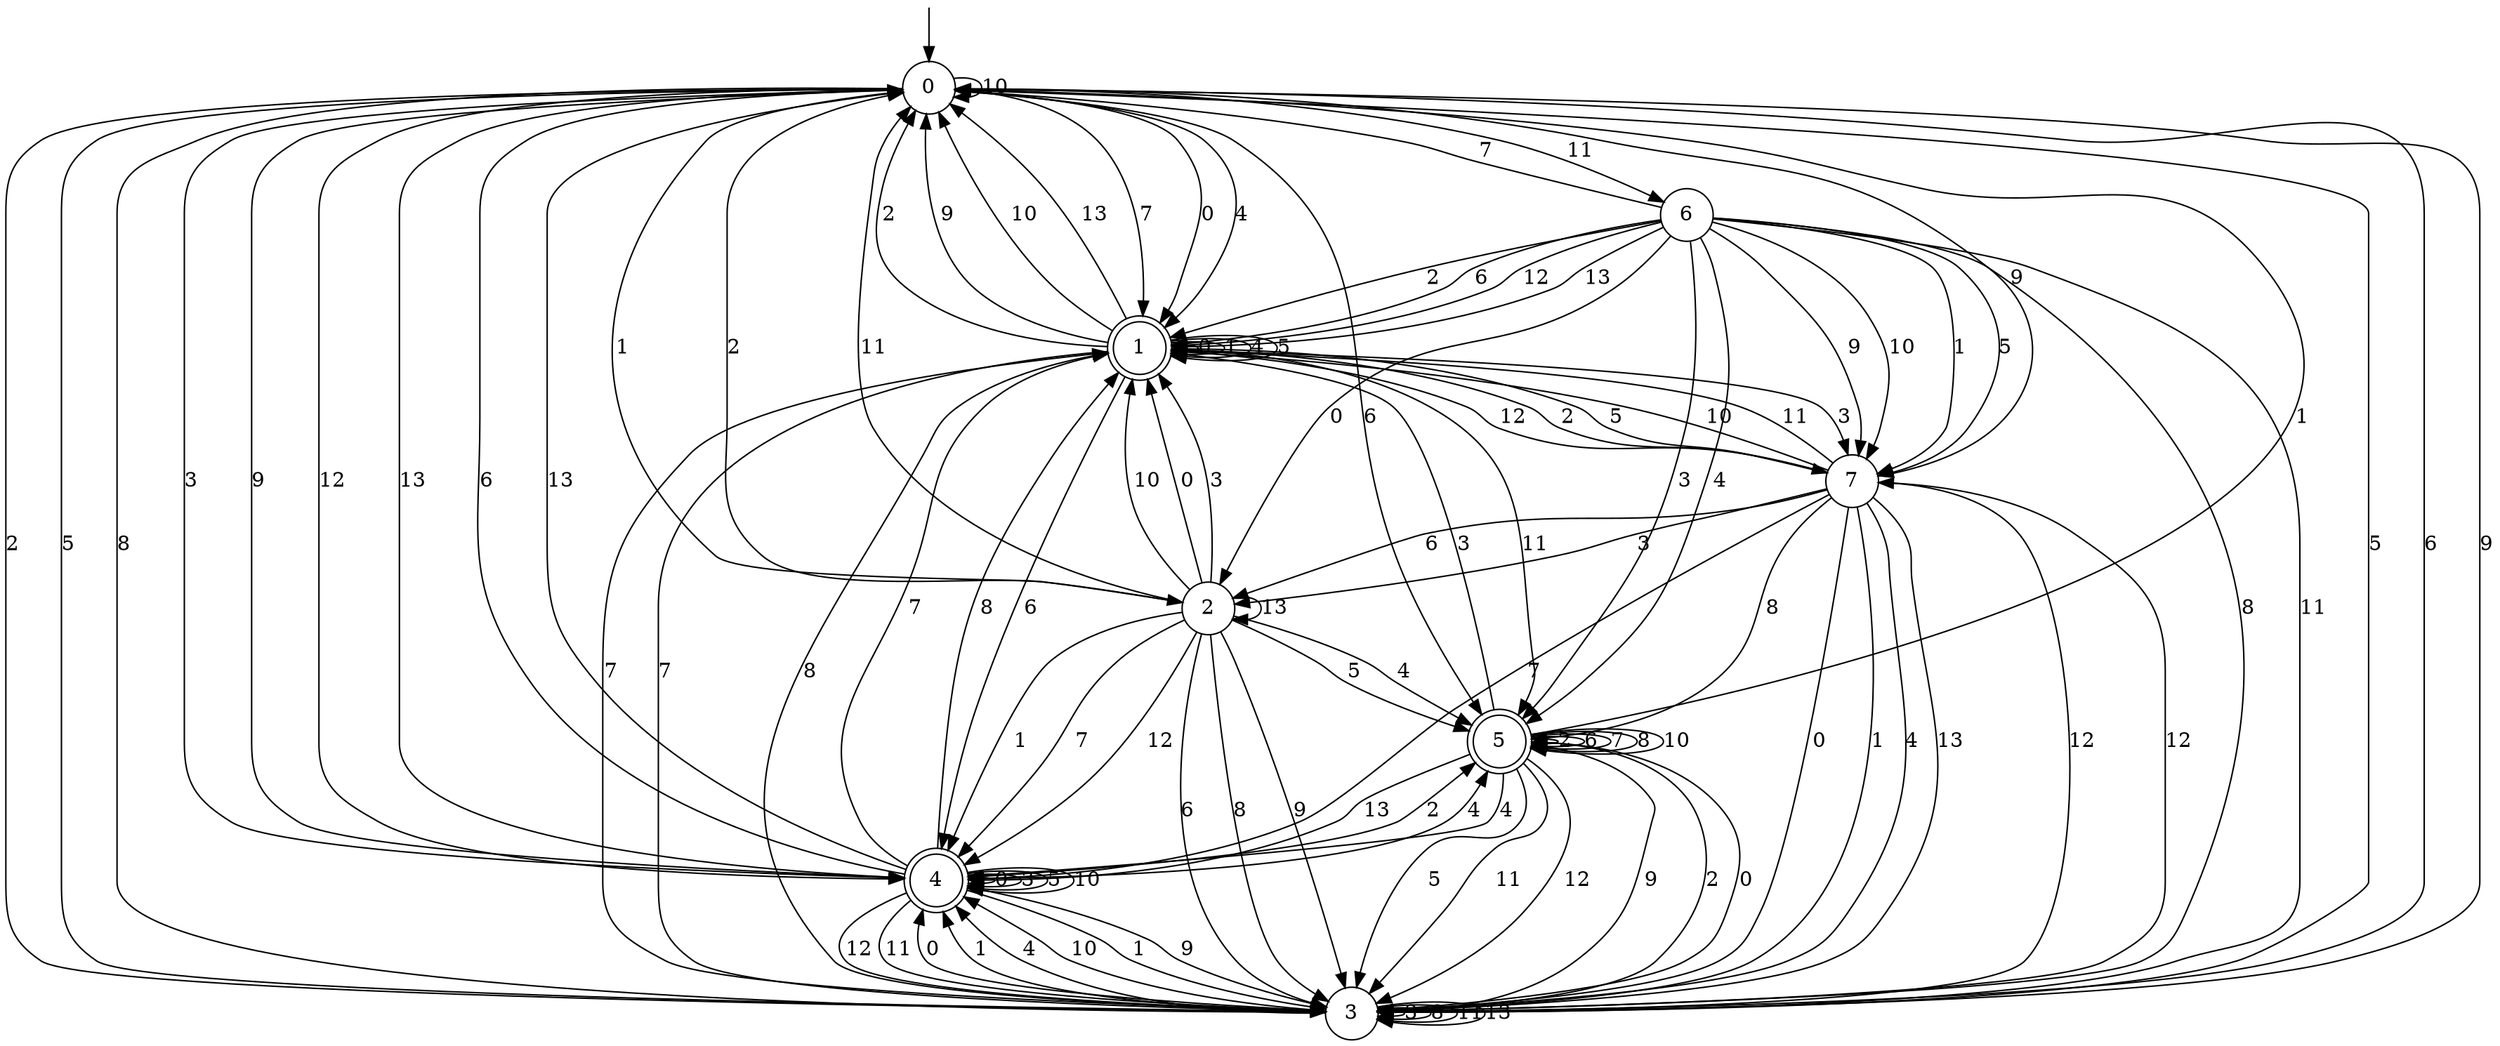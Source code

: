 digraph g {

	s0 [shape="circle" label="0"];
	s1 [shape="doublecircle" label="1"];
	s2 [shape="circle" label="2"];
	s3 [shape="circle" label="3"];
	s4 [shape="doublecircle" label="4"];
	s5 [shape="doublecircle" label="5"];
	s6 [shape="circle" label="6"];
	s7 [shape="circle" label="7"];
	s0 -> s1 [label="0"];
	s0 -> s2 [label="1"];
	s0 -> s3 [label="2"];
	s0 -> s4 [label="3"];
	s0 -> s1 [label="4"];
	s0 -> s3 [label="5"];
	s0 -> s5 [label="6"];
	s0 -> s1 [label="7"];
	s0 -> s3 [label="8"];
	s0 -> s4 [label="9"];
	s0 -> s0 [label="10"];
	s0 -> s6 [label="11"];
	s0 -> s4 [label="12"];
	s0 -> s4 [label="13"];
	s1 -> s1 [label="0"];
	s1 -> s1 [label="1"];
	s1 -> s0 [label="2"];
	s1 -> s7 [label="3"];
	s1 -> s1 [label="4"];
	s1 -> s1 [label="5"];
	s1 -> s4 [label="6"];
	s1 -> s3 [label="7"];
	s1 -> s3 [label="8"];
	s1 -> s0 [label="9"];
	s1 -> s0 [label="10"];
	s1 -> s5 [label="11"];
	s1 -> s7 [label="12"];
	s1 -> s0 [label="13"];
	s2 -> s1 [label="0"];
	s2 -> s4 [label="1"];
	s2 -> s0 [label="2"];
	s2 -> s1 [label="3"];
	s2 -> s5 [label="4"];
	s2 -> s5 [label="5"];
	s2 -> s3 [label="6"];
	s2 -> s4 [label="7"];
	s2 -> s3 [label="8"];
	s2 -> s3 [label="9"];
	s2 -> s1 [label="10"];
	s2 -> s0 [label="11"];
	s2 -> s4 [label="12"];
	s2 -> s2 [label="13"];
	s3 -> s4 [label="0"];
	s3 -> s4 [label="1"];
	s3 -> s5 [label="2"];
	s3 -> s3 [label="3"];
	s3 -> s4 [label="4"];
	s3 -> s0 [label="5"];
	s3 -> s0 [label="6"];
	s3 -> s1 [label="7"];
	s3 -> s3 [label="8"];
	s3 -> s0 [label="9"];
	s3 -> s4 [label="10"];
	s3 -> s3 [label="11"];
	s3 -> s7 [label="12"];
	s3 -> s3 [label="13"];
	s4 -> s4 [label="0"];
	s4 -> s3 [label="1"];
	s4 -> s5 [label="2"];
	s4 -> s4 [label="3"];
	s4 -> s5 [label="4"];
	s4 -> s4 [label="5"];
	s4 -> s0 [label="6"];
	s4 -> s1 [label="7"];
	s4 -> s1 [label="8"];
	s4 -> s3 [label="9"];
	s4 -> s4 [label="10"];
	s4 -> s3 [label="11"];
	s4 -> s3 [label="12"];
	s4 -> s0 [label="13"];
	s5 -> s3 [label="0"];
	s5 -> s0 [label="1"];
	s5 -> s5 [label="2"];
	s5 -> s1 [label="3"];
	s5 -> s4 [label="4"];
	s5 -> s3 [label="5"];
	s5 -> s5 [label="6"];
	s5 -> s5 [label="7"];
	s5 -> s5 [label="8"];
	s5 -> s3 [label="9"];
	s5 -> s5 [label="10"];
	s5 -> s3 [label="11"];
	s5 -> s3 [label="12"];
	s5 -> s4 [label="13"];
	s6 -> s2 [label="0"];
	s6 -> s7 [label="1"];
	s6 -> s1 [label="2"];
	s6 -> s5 [label="3"];
	s6 -> s5 [label="4"];
	s6 -> s7 [label="5"];
	s6 -> s1 [label="6"];
	s6 -> s0 [label="7"];
	s6 -> s3 [label="8"];
	s6 -> s7 [label="9"];
	s6 -> s7 [label="10"];
	s6 -> s3 [label="11"];
	s6 -> s1 [label="12"];
	s6 -> s1 [label="13"];
	s7 -> s3 [label="0"];
	s7 -> s3 [label="1"];
	s7 -> s1 [label="2"];
	s7 -> s2 [label="3"];
	s7 -> s3 [label="4"];
	s7 -> s1 [label="5"];
	s7 -> s2 [label="6"];
	s7 -> s4 [label="7"];
	s7 -> s5 [label="8"];
	s7 -> s0 [label="9"];
	s7 -> s1 [label="10"];
	s7 -> s1 [label="11"];
	s7 -> s3 [label="12"];
	s7 -> s3 [label="13"];

__start0 [label="" shape="none" width="0" height="0"];
__start0 -> s0;

}
